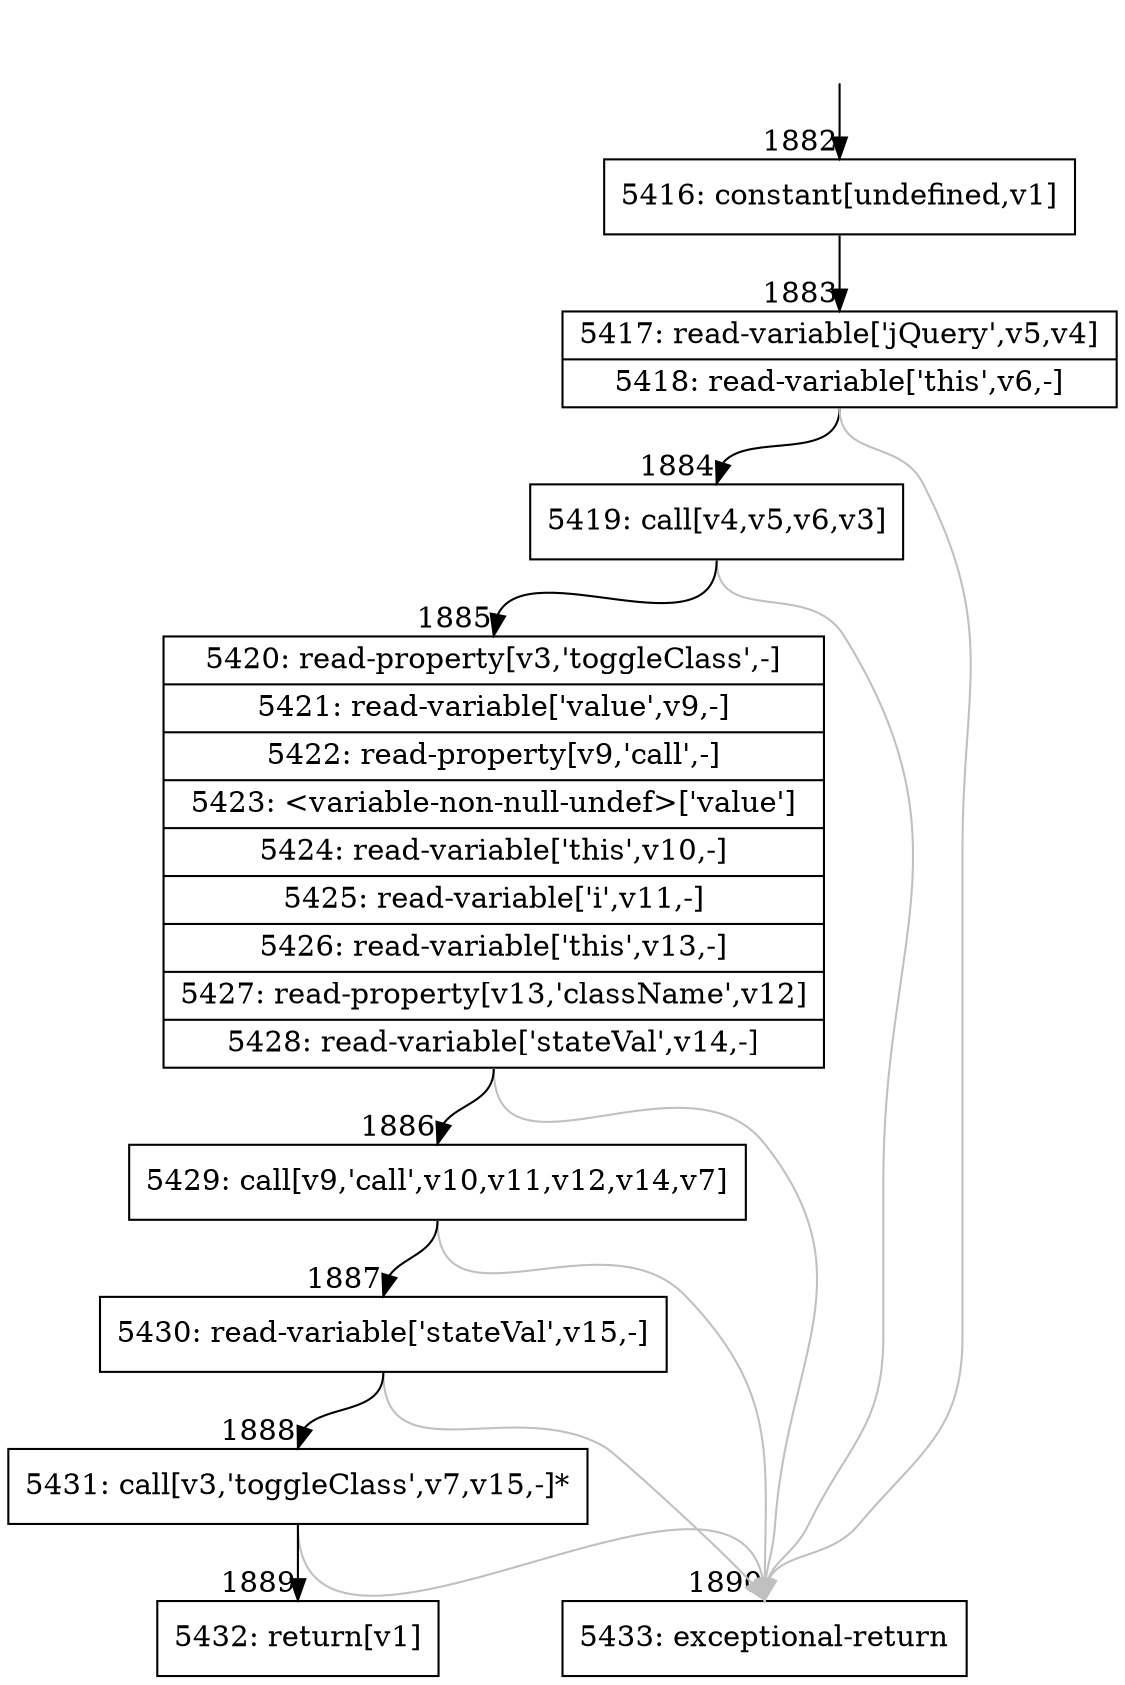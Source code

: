 digraph {
rankdir="TD"
BB_entry135[shape=none,label=""];
BB_entry135 -> BB1882 [tailport=s, headport=n, headlabel="    1882"]
BB1882 [shape=record label="{5416: constant[undefined,v1]}" ] 
BB1882 -> BB1883 [tailport=s, headport=n, headlabel="      1883"]
BB1883 [shape=record label="{5417: read-variable['jQuery',v5,v4]|5418: read-variable['this',v6,-]}" ] 
BB1883 -> BB1884 [tailport=s, headport=n, headlabel="      1884"]
BB1883 -> BB1890 [tailport=s, headport=n, color=gray, headlabel="      1890"]
BB1884 [shape=record label="{5419: call[v4,v5,v6,v3]}" ] 
BB1884 -> BB1885 [tailport=s, headport=n, headlabel="      1885"]
BB1884 -> BB1890 [tailport=s, headport=n, color=gray]
BB1885 [shape=record label="{5420: read-property[v3,'toggleClass',-]|5421: read-variable['value',v9,-]|5422: read-property[v9,'call',-]|5423: \<variable-non-null-undef\>['value']|5424: read-variable['this',v10,-]|5425: read-variable['i',v11,-]|5426: read-variable['this',v13,-]|5427: read-property[v13,'className',v12]|5428: read-variable['stateVal',v14,-]}" ] 
BB1885 -> BB1886 [tailport=s, headport=n, headlabel="      1886"]
BB1885 -> BB1890 [tailport=s, headport=n, color=gray]
BB1886 [shape=record label="{5429: call[v9,'call',v10,v11,v12,v14,v7]}" ] 
BB1886 -> BB1887 [tailport=s, headport=n, headlabel="      1887"]
BB1886 -> BB1890 [tailport=s, headport=n, color=gray]
BB1887 [shape=record label="{5430: read-variable['stateVal',v15,-]}" ] 
BB1887 -> BB1888 [tailport=s, headport=n, headlabel="      1888"]
BB1887 -> BB1890 [tailport=s, headport=n, color=gray]
BB1888 [shape=record label="{5431: call[v3,'toggleClass',v7,v15,-]*}" ] 
BB1888 -> BB1889 [tailport=s, headport=n, headlabel="      1889"]
BB1888 -> BB1890 [tailport=s, headport=n, color=gray]
BB1889 [shape=record label="{5432: return[v1]}" ] 
BB1890 [shape=record label="{5433: exceptional-return}" ] 
}
